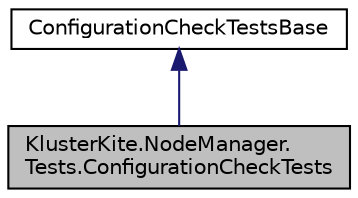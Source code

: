 digraph "KlusterKite.NodeManager.Tests.ConfigurationCheckTests"
{
  edge [fontname="Helvetica",fontsize="10",labelfontname="Helvetica",labelfontsize="10"];
  node [fontname="Helvetica",fontsize="10",shape=record];
  Node2 [label="KlusterKite.NodeManager.\lTests.ConfigurationCheckTests",height=0.2,width=0.4,color="black", fillcolor="grey75", style="filled", fontcolor="black"];
  Node3 -> Node2 [dir="back",color="midnightblue",fontsize="10",style="solid",fontname="Helvetica"];
  Node3 [label="ConfigurationCheckTestsBase",height=0.2,width=0.4,color="black", fillcolor="white", style="filled",URL="$class_kluster_kite_1_1_node_manager_1_1_tests_1_1_configuration_check_tests_base.html",tooltip="Prepares the test environment to test ConfigurationExtensions "];
}
